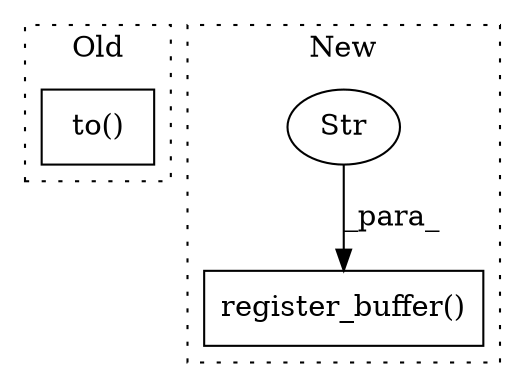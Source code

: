 digraph G {
subgraph cluster0 {
1 [label="to()" a="75" s="2388,2402" l="8,1" shape="box"];
label = "Old";
style="dotted";
}
subgraph cluster1 {
2 [label="register_buffer()" a="75" s="1835,1890" l="21,1" shape="box"];
3 [label="Str" a="66" s="1856" l="17" shape="ellipse"];
label = "New";
style="dotted";
}
3 -> 2 [label="_para_"];
}